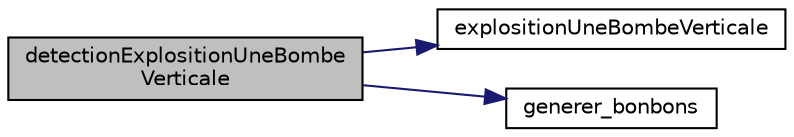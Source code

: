 digraph "detectionExplositionUneBombeVerticale"
{
 // LATEX_PDF_SIZE
  edge [fontname="Helvetica",fontsize="10",labelfontname="Helvetica",labelfontsize="10"];
  node [fontname="Helvetica",fontsize="10",shape=record];
  rankdir="LR";
  Node1 [label="detectionExplositionUneBombe\lVerticale",height=0.2,width=0.4,color="black", fillcolor="grey75", style="filled", fontcolor="black",tooltip=" "];
  Node1 -> Node2 [color="midnightblue",fontsize="10",style="solid",fontname="Helvetica"];
  Node2 [label="explositionUneBombeVerticale",height=0.2,width=0.4,color="black", fillcolor="white", style="filled",URL="$main_8cpp.html#aee64509d03098c47a6bedc2467c69fed",tooltip=" "];
  Node1 -> Node3 [color="midnightblue",fontsize="10",style="solid",fontname="Helvetica"];
  Node3 [label="generer_bonbons",height=0.2,width=0.4,color="black", fillcolor="white", style="filled",URL="$main_8cpp.html#a1b823692784704ca8005546a76a06dab",tooltip=" "];
}
